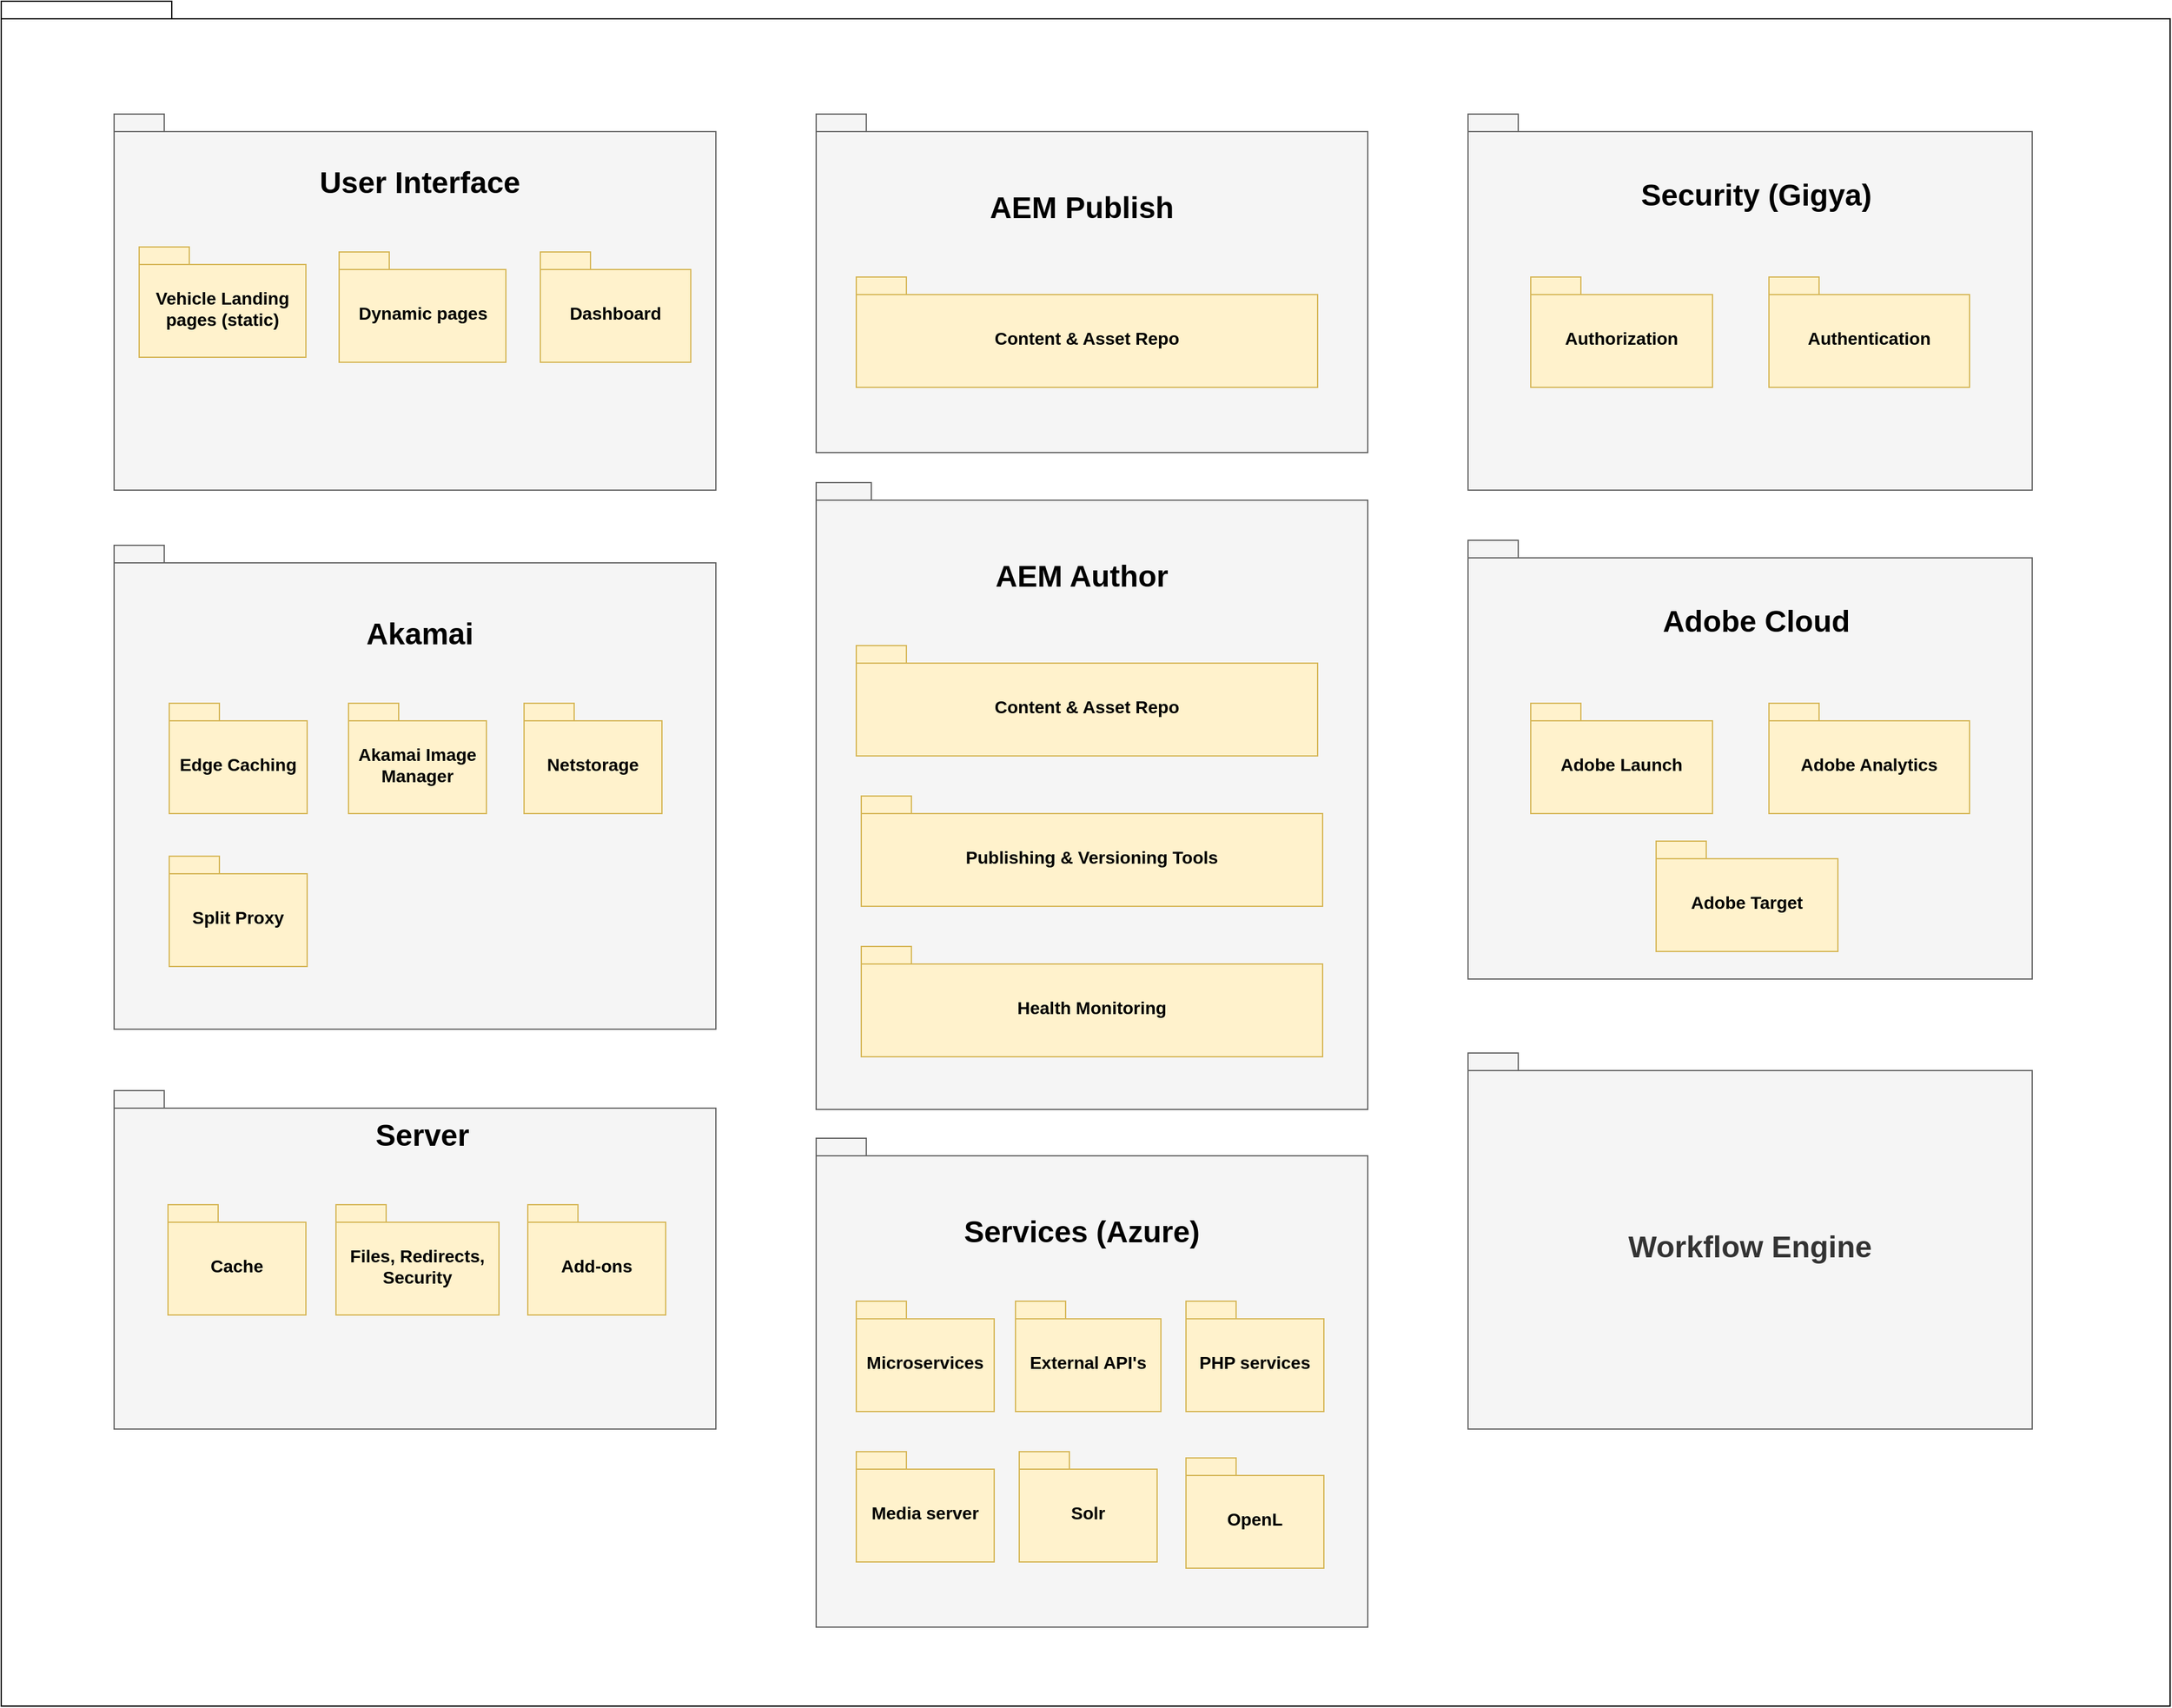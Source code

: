<mxfile version="24.7.12">
  <diagram name="Page-1" id="ciIc6U3kn4W-GQpszXeT">
    <mxGraphModel dx="2902" dy="2753" grid="1" gridSize="10" guides="1" tooltips="1" connect="1" arrows="1" fold="1" page="1" pageScale="1" pageWidth="1654" pageHeight="1169" math="0" shadow="0">
      <root>
        <mxCell id="0" />
        <mxCell id="1" parent="0" />
        <mxCell id="5VtOqmhmVT7Db4IWSAy4-88" value="" style="shape=folder;fontStyle=1;spacingTop=10;tabWidth=40;tabHeight=14;tabPosition=left;html=1;whiteSpace=wrap;" vertex="1" parent="1">
          <mxGeometry x="110" y="-50" width="1730" height="1360" as="geometry" />
        </mxCell>
        <mxCell id="5VtOqmhmVT7Db4IWSAy4-14" value="&lt;p&gt;&lt;font style=&quot;font-size: 24px;&quot;&gt;Workflow Engine&lt;/font&gt;&lt;/p&gt;" style="shape=folder;fontStyle=1;spacingTop=10;tabWidth=40;tabHeight=14;tabPosition=left;html=1;whiteSpace=wrap;fillColor=#f5f5f5;fontColor=#333333;strokeColor=#666666;" vertex="1" parent="1">
          <mxGeometry x="1280" y="789" width="450" height="300" as="geometry" />
        </mxCell>
        <mxCell id="5VtOqmhmVT7Db4IWSAy4-25" value="" style="group" vertex="1" connectable="0" parent="1">
          <mxGeometry x="760" y="857" width="440" height="390" as="geometry" />
        </mxCell>
        <mxCell id="5VtOqmhmVT7Db4IWSAy4-15" value="&lt;p&gt;&lt;br&gt;&lt;/p&gt;" style="shape=folder;fontStyle=1;spacingTop=10;tabWidth=40;tabHeight=14;tabPosition=left;html=1;whiteSpace=wrap;fillColor=#f5f5f5;fontColor=#333333;strokeColor=#666666;" vertex="1" parent="5VtOqmhmVT7Db4IWSAy4-25">
          <mxGeometry width="440" height="390" as="geometry" />
        </mxCell>
        <mxCell id="5VtOqmhmVT7Db4IWSAy4-16" value="&lt;span style=&quot;font-size: 24px;&quot;&gt;&lt;b&gt;Services (Azure)&lt;/b&gt;&lt;/span&gt;" style="text;html=1;align=center;verticalAlign=middle;whiteSpace=wrap;rounded=0;" vertex="1" parent="5VtOqmhmVT7Db4IWSAy4-25">
          <mxGeometry x="92" y="40" width="240" height="70" as="geometry" />
        </mxCell>
        <mxCell id="5VtOqmhmVT7Db4IWSAy4-17" value="&lt;font style=&quot;font-size: 14px;&quot;&gt;Microservices&lt;/font&gt;" style="shape=folder;fontStyle=1;spacingTop=10;tabWidth=40;tabHeight=14;tabPosition=left;html=1;whiteSpace=wrap;fillColor=#fff2cc;strokeColor=#d6b656;" vertex="1" parent="5VtOqmhmVT7Db4IWSAy4-25">
          <mxGeometry x="32" y="130" width="110" height="88" as="geometry" />
        </mxCell>
        <mxCell id="5VtOqmhmVT7Db4IWSAy4-18" value="&lt;font style=&quot;font-size: 14px;&quot;&gt;External API&#39;s&lt;/font&gt;" style="shape=folder;fontStyle=1;spacingTop=10;tabWidth=40;tabHeight=14;tabPosition=left;html=1;whiteSpace=wrap;fillColor=#fff2cc;strokeColor=#d6b656;" vertex="1" parent="5VtOqmhmVT7Db4IWSAy4-25">
          <mxGeometry x="159" y="130" width="116" height="88" as="geometry" />
        </mxCell>
        <mxCell id="5VtOqmhmVT7Db4IWSAy4-19" value="&lt;font style=&quot;font-size: 14px;&quot;&gt;PHP services&lt;/font&gt;" style="shape=folder;fontStyle=1;spacingTop=10;tabWidth=40;tabHeight=14;tabPosition=left;html=1;whiteSpace=wrap;fillColor=#fff2cc;strokeColor=#d6b656;" vertex="1" parent="5VtOqmhmVT7Db4IWSAy4-25">
          <mxGeometry x="295" y="130" width="110" height="88" as="geometry" />
        </mxCell>
        <mxCell id="5VtOqmhmVT7Db4IWSAy4-20" value="&lt;font style=&quot;font-size: 14px;&quot;&gt;Media server&lt;/font&gt;" style="shape=folder;fontStyle=1;spacingTop=10;tabWidth=40;tabHeight=14;tabPosition=left;html=1;whiteSpace=wrap;fillColor=#fff2cc;strokeColor=#d6b656;" vertex="1" parent="5VtOqmhmVT7Db4IWSAy4-25">
          <mxGeometry x="32" y="250" width="110" height="88" as="geometry" />
        </mxCell>
        <mxCell id="5VtOqmhmVT7Db4IWSAy4-47" value="&lt;font style=&quot;font-size: 14px;&quot;&gt;Solr&lt;/font&gt;" style="shape=folder;fontStyle=1;spacingTop=10;tabWidth=40;tabHeight=14;tabPosition=left;html=1;whiteSpace=wrap;fillColor=#fff2cc;strokeColor=#d6b656;" vertex="1" parent="5VtOqmhmVT7Db4IWSAy4-25">
          <mxGeometry x="162" y="250" width="110" height="88" as="geometry" />
        </mxCell>
        <mxCell id="5VtOqmhmVT7Db4IWSAy4-48" value="&lt;font style=&quot;font-size: 14px;&quot;&gt;OpenL&lt;/font&gt;" style="shape=folder;fontStyle=1;spacingTop=10;tabWidth=40;tabHeight=14;tabPosition=left;html=1;whiteSpace=wrap;fillColor=#fff2cc;strokeColor=#d6b656;" vertex="1" parent="5VtOqmhmVT7Db4IWSAy4-25">
          <mxGeometry x="295" y="255" width="110" height="88" as="geometry" />
        </mxCell>
        <mxCell id="5VtOqmhmVT7Db4IWSAy4-9" value="" style="shape=folder;fontStyle=1;spacingTop=10;tabWidth=40;tabHeight=14;tabPosition=left;html=1;whiteSpace=wrap;fillColor=#f5f5f5;fontColor=#333333;strokeColor=#666666;" vertex="1" parent="1">
          <mxGeometry x="200" y="40" width="480" height="300" as="geometry" />
        </mxCell>
        <mxCell id="5VtOqmhmVT7Db4IWSAy4-10" value="&lt;font style=&quot;font-size: 24px;&quot;&gt;&lt;b&gt;User Interface&lt;/b&gt;&lt;/font&gt;" style="text;html=1;align=center;verticalAlign=middle;whiteSpace=wrap;rounded=0;" vertex="1" parent="1">
          <mxGeometry x="324" y="60" width="240" height="70" as="geometry" />
        </mxCell>
        <mxCell id="5VtOqmhmVT7Db4IWSAy4-11" value="&lt;font style=&quot;font-size: 14px;&quot;&gt;Vehicle Landing pages (static)&lt;/font&gt;" style="shape=folder;fontStyle=1;spacingTop=10;tabWidth=40;tabHeight=14;tabPosition=left;html=1;whiteSpace=wrap;fillColor=#fff2cc;strokeColor=#d6b656;" vertex="1" parent="1">
          <mxGeometry x="220" y="146" width="133" height="88" as="geometry" />
        </mxCell>
        <mxCell id="5VtOqmhmVT7Db4IWSAy4-12" value="&lt;font style=&quot;font-size: 14px;&quot;&gt;Dynamic pages&lt;/font&gt;" style="shape=folder;fontStyle=1;spacingTop=10;tabWidth=40;tabHeight=14;tabPosition=left;html=1;whiteSpace=wrap;fillColor=#fff2cc;strokeColor=#d6b656;" vertex="1" parent="1">
          <mxGeometry x="379.5" y="150" width="133" height="88" as="geometry" />
        </mxCell>
        <mxCell id="5VtOqmhmVT7Db4IWSAy4-13" value="&lt;font style=&quot;font-size: 14px;&quot;&gt;Dashboard&lt;/font&gt;" style="shape=folder;fontStyle=1;spacingTop=10;tabWidth=40;tabHeight=14;tabPosition=left;html=1;whiteSpace=wrap;fillColor=#fff2cc;strokeColor=#d6b656;" vertex="1" parent="1">
          <mxGeometry x="540" y="150" width="120" height="88" as="geometry" />
        </mxCell>
        <mxCell id="5VtOqmhmVT7Db4IWSAy4-32" value="" style="shape=folder;fontStyle=1;spacingTop=10;tabWidth=40;tabHeight=14;tabPosition=left;html=1;whiteSpace=wrap;fillColor=#f5f5f5;fontColor=#333333;strokeColor=#666666;" vertex="1" parent="1">
          <mxGeometry x="200" y="384" width="480" height="386" as="geometry" />
        </mxCell>
        <mxCell id="5VtOqmhmVT7Db4IWSAy4-33" value="&lt;span style=&quot;font-size: 24px;&quot;&gt;&lt;b&gt;Akamai&lt;/b&gt;&lt;/span&gt;" style="text;html=1;align=center;verticalAlign=middle;whiteSpace=wrap;rounded=0;" vertex="1" parent="1">
          <mxGeometry x="324" y="420" width="240" height="70" as="geometry" />
        </mxCell>
        <mxCell id="5VtOqmhmVT7Db4IWSAy4-34" value="&lt;font style=&quot;font-size: 14px;&quot;&gt;Edge Caching&lt;/font&gt;" style="shape=folder;fontStyle=1;spacingTop=10;tabWidth=40;tabHeight=14;tabPosition=left;html=1;whiteSpace=wrap;fillColor=#fff2cc;strokeColor=#d6b656;" vertex="1" parent="1">
          <mxGeometry x="244" y="510" width="110" height="88" as="geometry" />
        </mxCell>
        <mxCell id="5VtOqmhmVT7Db4IWSAy4-35" value="&lt;font style=&quot;font-size: 14px;&quot;&gt;Akamai Image Manager&lt;/font&gt;" style="shape=folder;fontStyle=1;spacingTop=10;tabWidth=40;tabHeight=14;tabPosition=left;html=1;whiteSpace=wrap;fillColor=#fff2cc;strokeColor=#d6b656;" vertex="1" parent="1">
          <mxGeometry x="387" y="510" width="110" height="88" as="geometry" />
        </mxCell>
        <mxCell id="5VtOqmhmVT7Db4IWSAy4-36" value="&lt;font style=&quot;font-size: 14px;&quot;&gt;Netstorage&lt;/font&gt;" style="shape=folder;fontStyle=1;spacingTop=10;tabWidth=40;tabHeight=14;tabPosition=left;html=1;whiteSpace=wrap;fillColor=#fff2cc;strokeColor=#d6b656;" vertex="1" parent="1">
          <mxGeometry x="527" y="510" width="110" height="88" as="geometry" />
        </mxCell>
        <mxCell id="5VtOqmhmVT7Db4IWSAy4-38" value="&lt;font style=&quot;font-size: 14px;&quot;&gt;Split Proxy&lt;/font&gt;" style="shape=folder;fontStyle=1;spacingTop=10;tabWidth=40;tabHeight=14;tabPosition=left;html=1;whiteSpace=wrap;fillColor=#fff2cc;strokeColor=#d6b656;" vertex="1" parent="1">
          <mxGeometry x="244" y="632" width="110" height="88" as="geometry" />
        </mxCell>
        <mxCell id="5VtOqmhmVT7Db4IWSAy4-39" value="" style="shape=folder;fontStyle=1;spacingTop=10;tabWidth=40;tabHeight=14;tabPosition=left;html=1;whiteSpace=wrap;fillColor=#f5f5f5;fontColor=#333333;strokeColor=#666666;" vertex="1" parent="1">
          <mxGeometry x="200" y="819" width="480" height="270" as="geometry" />
        </mxCell>
        <mxCell id="5VtOqmhmVT7Db4IWSAy4-40" value="&lt;span style=&quot;font-size: 24px;&quot;&gt;&lt;b&gt;Server&lt;/b&gt;&lt;/span&gt;" style="text;html=1;align=center;verticalAlign=middle;whiteSpace=wrap;rounded=0;" vertex="1" parent="1">
          <mxGeometry x="326" y="820" width="240" height="70" as="geometry" />
        </mxCell>
        <mxCell id="5VtOqmhmVT7Db4IWSAy4-41" value="&lt;font style=&quot;font-size: 14px;&quot;&gt;Cache&lt;/font&gt;" style="shape=folder;fontStyle=1;spacingTop=10;tabWidth=40;tabHeight=14;tabPosition=left;html=1;whiteSpace=wrap;fillColor=#fff2cc;strokeColor=#d6b656;" vertex="1" parent="1">
          <mxGeometry x="243" y="910" width="110" height="88" as="geometry" />
        </mxCell>
        <mxCell id="5VtOqmhmVT7Db4IWSAy4-42" value="&lt;font style=&quot;font-size: 14px;&quot;&gt;Files, Redirects, Security&lt;/font&gt;" style="shape=folder;fontStyle=1;spacingTop=10;tabWidth=40;tabHeight=14;tabPosition=left;html=1;whiteSpace=wrap;fillColor=#fff2cc;strokeColor=#d6b656;" vertex="1" parent="1">
          <mxGeometry x="377" y="910" width="130" height="88" as="geometry" />
        </mxCell>
        <mxCell id="5VtOqmhmVT7Db4IWSAy4-43" value="&lt;font style=&quot;font-size: 14px;&quot;&gt;Add-ons&lt;/font&gt;" style="shape=folder;fontStyle=1;spacingTop=10;tabWidth=40;tabHeight=14;tabPosition=left;html=1;whiteSpace=wrap;fillColor=#fff2cc;strokeColor=#d6b656;" vertex="1" parent="1">
          <mxGeometry x="530" y="910" width="110" height="88" as="geometry" />
        </mxCell>
        <mxCell id="5VtOqmhmVT7Db4IWSAy4-45" style="edgeStyle=orthogonalEdgeStyle;rounded=0;orthogonalLoop=1;jettySize=auto;html=1;exitX=0.5;exitY=1;exitDx=0;exitDy=0;exitPerimeter=0;" edge="1" parent="1" source="5VtOqmhmVT7Db4IWSAy4-39" target="5VtOqmhmVT7Db4IWSAy4-39">
          <mxGeometry relative="1" as="geometry" />
        </mxCell>
        <mxCell id="5VtOqmhmVT7Db4IWSAy4-50" value="" style="group" vertex="1" connectable="0" parent="1">
          <mxGeometry x="760" y="40" width="440" height="390" as="geometry" />
        </mxCell>
        <mxCell id="5VtOqmhmVT7Db4IWSAy4-51" value="&lt;p&gt;&lt;br&gt;&lt;/p&gt;" style="shape=folder;fontStyle=1;spacingTop=10;tabWidth=40;tabHeight=14;tabPosition=left;html=1;whiteSpace=wrap;fillColor=#f5f5f5;fontColor=#333333;strokeColor=#666666;" vertex="1" parent="5VtOqmhmVT7Db4IWSAy4-50">
          <mxGeometry width="440" height="270" as="geometry" />
        </mxCell>
        <mxCell id="5VtOqmhmVT7Db4IWSAy4-52" value="&lt;span style=&quot;font-size: 24px;&quot;&gt;&lt;b&gt;AEM Publish&lt;/b&gt;&lt;/span&gt;" style="text;html=1;align=center;verticalAlign=middle;whiteSpace=wrap;rounded=0;" vertex="1" parent="5VtOqmhmVT7Db4IWSAy4-50">
          <mxGeometry x="92" y="40" width="240" height="70" as="geometry" />
        </mxCell>
        <mxCell id="5VtOqmhmVT7Db4IWSAy4-53" value="&lt;font style=&quot;font-size: 14px;&quot;&gt;Content &amp;amp; Asset Repo&lt;/font&gt;" style="shape=folder;fontStyle=1;spacingTop=10;tabWidth=40;tabHeight=14;tabPosition=left;html=1;whiteSpace=wrap;fillColor=#fff2cc;strokeColor=#d6b656;" vertex="1" parent="5VtOqmhmVT7Db4IWSAy4-50">
          <mxGeometry x="32" y="130" width="368" height="88" as="geometry" />
        </mxCell>
        <mxCell id="5VtOqmhmVT7Db4IWSAy4-63" value="" style="group" vertex="1" connectable="0" parent="1">
          <mxGeometry x="760" y="334" width="440" height="500" as="geometry" />
        </mxCell>
        <mxCell id="5VtOqmhmVT7Db4IWSAy4-64" value="&lt;p&gt;&lt;br&gt;&lt;/p&gt;" style="shape=folder;fontStyle=1;spacingTop=10;tabWidth=40;tabHeight=14;tabPosition=left;html=1;whiteSpace=wrap;fillColor=#f5f5f5;fontColor=#333333;strokeColor=#666666;" vertex="1" parent="5VtOqmhmVT7Db4IWSAy4-63">
          <mxGeometry width="440" height="500" as="geometry" />
        </mxCell>
        <mxCell id="5VtOqmhmVT7Db4IWSAy4-65" value="&lt;span style=&quot;font-size: 24px;&quot;&gt;&lt;b&gt;AEM Author&lt;/b&gt;&lt;/span&gt;" style="text;html=1;align=center;verticalAlign=middle;whiteSpace=wrap;rounded=0;" vertex="1" parent="5VtOqmhmVT7Db4IWSAy4-63">
          <mxGeometry x="92" y="40" width="240" height="70" as="geometry" />
        </mxCell>
        <mxCell id="5VtOqmhmVT7Db4IWSAy4-66" value="&lt;font style=&quot;font-size: 14px;&quot;&gt;Content &amp;amp; Asset Repo&lt;/font&gt;" style="shape=folder;fontStyle=1;spacingTop=10;tabWidth=40;tabHeight=14;tabPosition=left;html=1;whiteSpace=wrap;fillColor=#fff2cc;strokeColor=#d6b656;" vertex="1" parent="5VtOqmhmVT7Db4IWSAy4-63">
          <mxGeometry x="32" y="130" width="368" height="88" as="geometry" />
        </mxCell>
        <mxCell id="5VtOqmhmVT7Db4IWSAy4-68" value="&lt;font style=&quot;font-size: 14px;&quot;&gt;Publishing &amp;amp; Versioning Tools&lt;/font&gt;" style="shape=folder;fontStyle=1;spacingTop=10;tabWidth=40;tabHeight=14;tabPosition=left;html=1;whiteSpace=wrap;fillColor=#fff2cc;strokeColor=#d6b656;" vertex="1" parent="5VtOqmhmVT7Db4IWSAy4-63">
          <mxGeometry x="36" y="250" width="368" height="88" as="geometry" />
        </mxCell>
        <mxCell id="5VtOqmhmVT7Db4IWSAy4-69" value="&lt;font style=&quot;font-size: 14px;&quot;&gt;Health Monitoring&lt;/font&gt;" style="shape=folder;fontStyle=1;spacingTop=10;tabWidth=40;tabHeight=14;tabPosition=left;html=1;whiteSpace=wrap;fillColor=#fff2cc;strokeColor=#d6b656;" vertex="1" parent="5VtOqmhmVT7Db4IWSAy4-63">
          <mxGeometry x="36" y="370" width="368" height="88" as="geometry" />
        </mxCell>
        <mxCell id="5VtOqmhmVT7Db4IWSAy4-76" value="" style="group" vertex="1" connectable="0" parent="1">
          <mxGeometry x="1280" y="40" width="450" height="300" as="geometry" />
        </mxCell>
        <mxCell id="5VtOqmhmVT7Db4IWSAy4-21" value="&lt;p&gt;&lt;br&gt;&lt;/p&gt;" style="shape=folder;fontStyle=1;spacingTop=10;tabWidth=40;tabHeight=14;tabPosition=left;html=1;whiteSpace=wrap;fillColor=#f5f5f5;fontColor=#333333;strokeColor=#666666;" vertex="1" parent="5VtOqmhmVT7Db4IWSAy4-76">
          <mxGeometry width="450" height="300" as="geometry" />
        </mxCell>
        <mxCell id="5VtOqmhmVT7Db4IWSAy4-22" value="&lt;span style=&quot;font-size: 24px;&quot;&gt;&lt;b&gt;Security (Gigya)&lt;/b&gt;&lt;/span&gt;" style="text;html=1;align=center;verticalAlign=middle;whiteSpace=wrap;rounded=0;" vertex="1" parent="5VtOqmhmVT7Db4IWSAy4-76">
          <mxGeometry x="110" y="30" width="240" height="70" as="geometry" />
        </mxCell>
        <mxCell id="5VtOqmhmVT7Db4IWSAy4-23" value="&lt;font style=&quot;font-size: 14px;&quot;&gt;Authorization&lt;/font&gt;" style="shape=folder;fontStyle=1;spacingTop=10;tabWidth=40;tabHeight=14;tabPosition=left;html=1;whiteSpace=wrap;fillColor=#fff2cc;strokeColor=#d6b656;" vertex="1" parent="5VtOqmhmVT7Db4IWSAy4-76">
          <mxGeometry x="50" y="130" width="145" height="88" as="geometry" />
        </mxCell>
        <mxCell id="5VtOqmhmVT7Db4IWSAy4-24" value="&lt;font style=&quot;font-size: 14px;&quot;&gt;Authentication&lt;/font&gt;" style="shape=folder;fontStyle=1;spacingTop=10;tabWidth=40;tabHeight=14;tabPosition=left;html=1;whiteSpace=wrap;fillColor=#fff2cc;strokeColor=#d6b656;" vertex="1" parent="5VtOqmhmVT7Db4IWSAy4-76">
          <mxGeometry x="240" y="130" width="160" height="88" as="geometry" />
        </mxCell>
        <mxCell id="5VtOqmhmVT7Db4IWSAy4-77" value="" style="group" vertex="1" connectable="0" parent="1">
          <mxGeometry x="1280" y="380" width="450" height="350" as="geometry" />
        </mxCell>
        <mxCell id="5VtOqmhmVT7Db4IWSAy4-78" value="&lt;p&gt;&lt;br&gt;&lt;/p&gt;" style="shape=folder;fontStyle=1;spacingTop=10;tabWidth=40;tabHeight=14;tabPosition=left;html=1;whiteSpace=wrap;fillColor=#f5f5f5;fontColor=#333333;strokeColor=#666666;" vertex="1" parent="5VtOqmhmVT7Db4IWSAy4-77">
          <mxGeometry width="450" height="350" as="geometry" />
        </mxCell>
        <mxCell id="5VtOqmhmVT7Db4IWSAy4-79" value="&lt;span style=&quot;font-size: 24px;&quot;&gt;&lt;b&gt;Adobe Cloud&lt;/b&gt;&lt;/span&gt;" style="text;html=1;align=center;verticalAlign=middle;whiteSpace=wrap;rounded=0;" vertex="1" parent="5VtOqmhmVT7Db4IWSAy4-77">
          <mxGeometry x="110" y="30" width="240" height="70" as="geometry" />
        </mxCell>
        <mxCell id="5VtOqmhmVT7Db4IWSAy4-80" value="&lt;span style=&quot;font-size: 14px;&quot;&gt;Adobe Launch&lt;/span&gt;" style="shape=folder;fontStyle=1;spacingTop=10;tabWidth=40;tabHeight=14;tabPosition=left;html=1;whiteSpace=wrap;fillColor=#fff2cc;strokeColor=#d6b656;" vertex="1" parent="5VtOqmhmVT7Db4IWSAy4-77">
          <mxGeometry x="50" y="130" width="145" height="88" as="geometry" />
        </mxCell>
        <mxCell id="5VtOqmhmVT7Db4IWSAy4-81" value="&lt;span style=&quot;font-size: 14px;&quot;&gt;Adobe Analytics&lt;/span&gt;" style="shape=folder;fontStyle=1;spacingTop=10;tabWidth=40;tabHeight=14;tabPosition=left;html=1;whiteSpace=wrap;fillColor=#fff2cc;strokeColor=#d6b656;" vertex="1" parent="5VtOqmhmVT7Db4IWSAy4-77">
          <mxGeometry x="240" y="130" width="160" height="88" as="geometry" />
        </mxCell>
        <mxCell id="5VtOqmhmVT7Db4IWSAy4-87" value="&lt;span style=&quot;font-size: 14px;&quot;&gt;Adobe Target&lt;/span&gt;" style="shape=folder;fontStyle=1;spacingTop=10;tabWidth=40;tabHeight=14;tabPosition=left;html=1;whiteSpace=wrap;fillColor=#fff2cc;strokeColor=#d6b656;" vertex="1" parent="5VtOqmhmVT7Db4IWSAy4-77">
          <mxGeometry x="150" y="240" width="145" height="88" as="geometry" />
        </mxCell>
      </root>
    </mxGraphModel>
  </diagram>
</mxfile>
